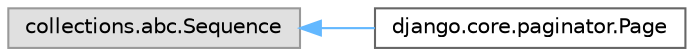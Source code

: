 digraph "Graphical Class Hierarchy"
{
 // LATEX_PDF_SIZE
  bgcolor="transparent";
  edge [fontname=Helvetica,fontsize=10,labelfontname=Helvetica,labelfontsize=10];
  node [fontname=Helvetica,fontsize=10,shape=box,height=0.2,width=0.4];
  rankdir="LR";
  Node0 [id="Node000000",label="collections.abc.Sequence",height=0.2,width=0.4,color="grey60", fillcolor="#E0E0E0", style="filled",tooltip=" "];
  Node0 -> Node1 [id="edge978_Node000000_Node000001",dir="back",color="steelblue1",style="solid",tooltip=" "];
  Node1 [id="Node000001",label="django.core.paginator.Page",height=0.2,width=0.4,color="grey40", fillcolor="white", style="filled",URL="$classdjango_1_1core_1_1paginator_1_1_page.html",tooltip=" "];
}
